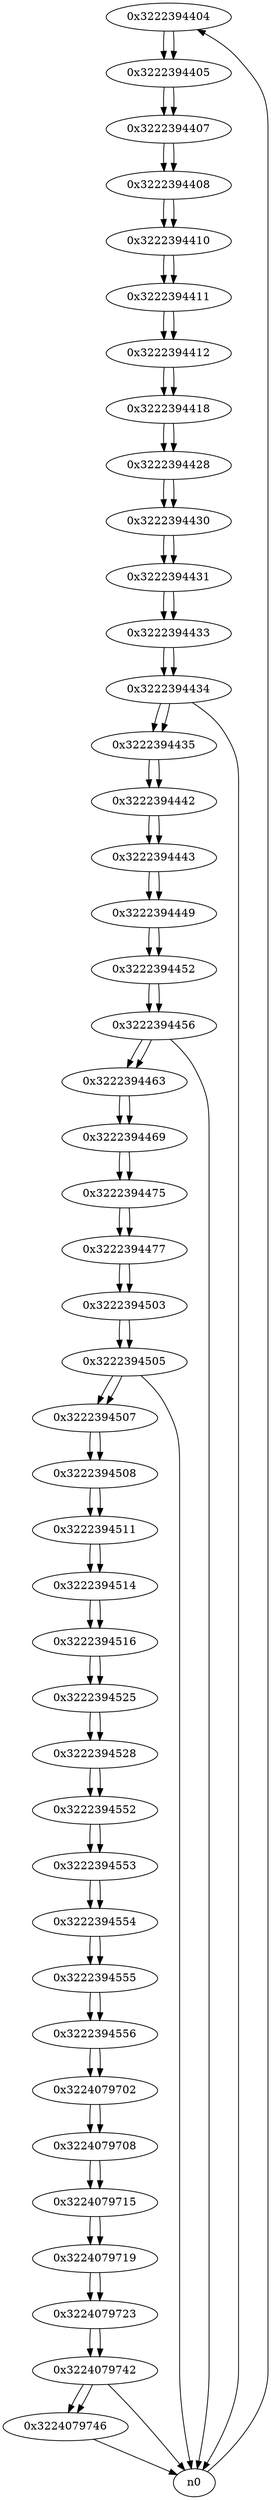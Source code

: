digraph G{
/* nodes */
  n1 [label="0x3222394404"]
  n2 [label="0x3222394405"]
  n3 [label="0x3222394407"]
  n4 [label="0x3222394408"]
  n5 [label="0x3222394410"]
  n6 [label="0x3222394411"]
  n7 [label="0x3222394412"]
  n8 [label="0x3222394418"]
  n9 [label="0x3222394428"]
  n10 [label="0x3222394430"]
  n11 [label="0x3222394431"]
  n12 [label="0x3222394433"]
  n13 [label="0x3222394434"]
  n14 [label="0x3222394435"]
  n15 [label="0x3222394442"]
  n16 [label="0x3222394443"]
  n17 [label="0x3222394449"]
  n18 [label="0x3222394452"]
  n19 [label="0x3222394456"]
  n20 [label="0x3222394463"]
  n21 [label="0x3222394469"]
  n22 [label="0x3222394475"]
  n23 [label="0x3222394477"]
  n24 [label="0x3222394503"]
  n25 [label="0x3222394505"]
  n26 [label="0x3222394507"]
  n27 [label="0x3222394508"]
  n28 [label="0x3222394511"]
  n29 [label="0x3222394514"]
  n30 [label="0x3222394516"]
  n31 [label="0x3222394525"]
  n32 [label="0x3222394528"]
  n33 [label="0x3222394552"]
  n34 [label="0x3222394553"]
  n35 [label="0x3222394554"]
  n36 [label="0x3222394555"]
  n37 [label="0x3222394556"]
  n38 [label="0x3224079702"]
  n39 [label="0x3224079708"]
  n40 [label="0x3224079715"]
  n41 [label="0x3224079719"]
  n42 [label="0x3224079723"]
  n43 [label="0x3224079742"]
  n44 [label="0x3224079746"]
/* edges */
n1 -> n2;
n0 -> n1;
n2 -> n3;
n1 -> n2;
n3 -> n4;
n2 -> n3;
n4 -> n5;
n3 -> n4;
n5 -> n6;
n4 -> n5;
n6 -> n7;
n5 -> n6;
n7 -> n8;
n6 -> n7;
n8 -> n9;
n7 -> n8;
n9 -> n10;
n8 -> n9;
n10 -> n11;
n9 -> n10;
n11 -> n12;
n10 -> n11;
n12 -> n13;
n11 -> n12;
n13 -> n14;
n13 -> n0;
n12 -> n13;
n14 -> n15;
n13 -> n14;
n15 -> n16;
n14 -> n15;
n16 -> n17;
n15 -> n16;
n17 -> n18;
n16 -> n17;
n18 -> n19;
n17 -> n18;
n19 -> n20;
n19 -> n0;
n18 -> n19;
n20 -> n21;
n19 -> n20;
n21 -> n22;
n20 -> n21;
n22 -> n23;
n21 -> n22;
n23 -> n24;
n22 -> n23;
n24 -> n25;
n23 -> n24;
n25 -> n26;
n25 -> n0;
n24 -> n25;
n26 -> n27;
n25 -> n26;
n27 -> n28;
n26 -> n27;
n28 -> n29;
n27 -> n28;
n29 -> n30;
n28 -> n29;
n30 -> n31;
n29 -> n30;
n31 -> n32;
n30 -> n31;
n32 -> n33;
n31 -> n32;
n33 -> n34;
n32 -> n33;
n34 -> n35;
n33 -> n34;
n35 -> n36;
n34 -> n35;
n36 -> n37;
n35 -> n36;
n37 -> n38;
n36 -> n37;
n38 -> n39;
n37 -> n38;
n39 -> n40;
n38 -> n39;
n40 -> n41;
n39 -> n40;
n41 -> n42;
n40 -> n41;
n42 -> n43;
n41 -> n42;
n43 -> n44;
n43 -> n0;
n42 -> n43;
n44 -> n0;
n43 -> n44;
}
